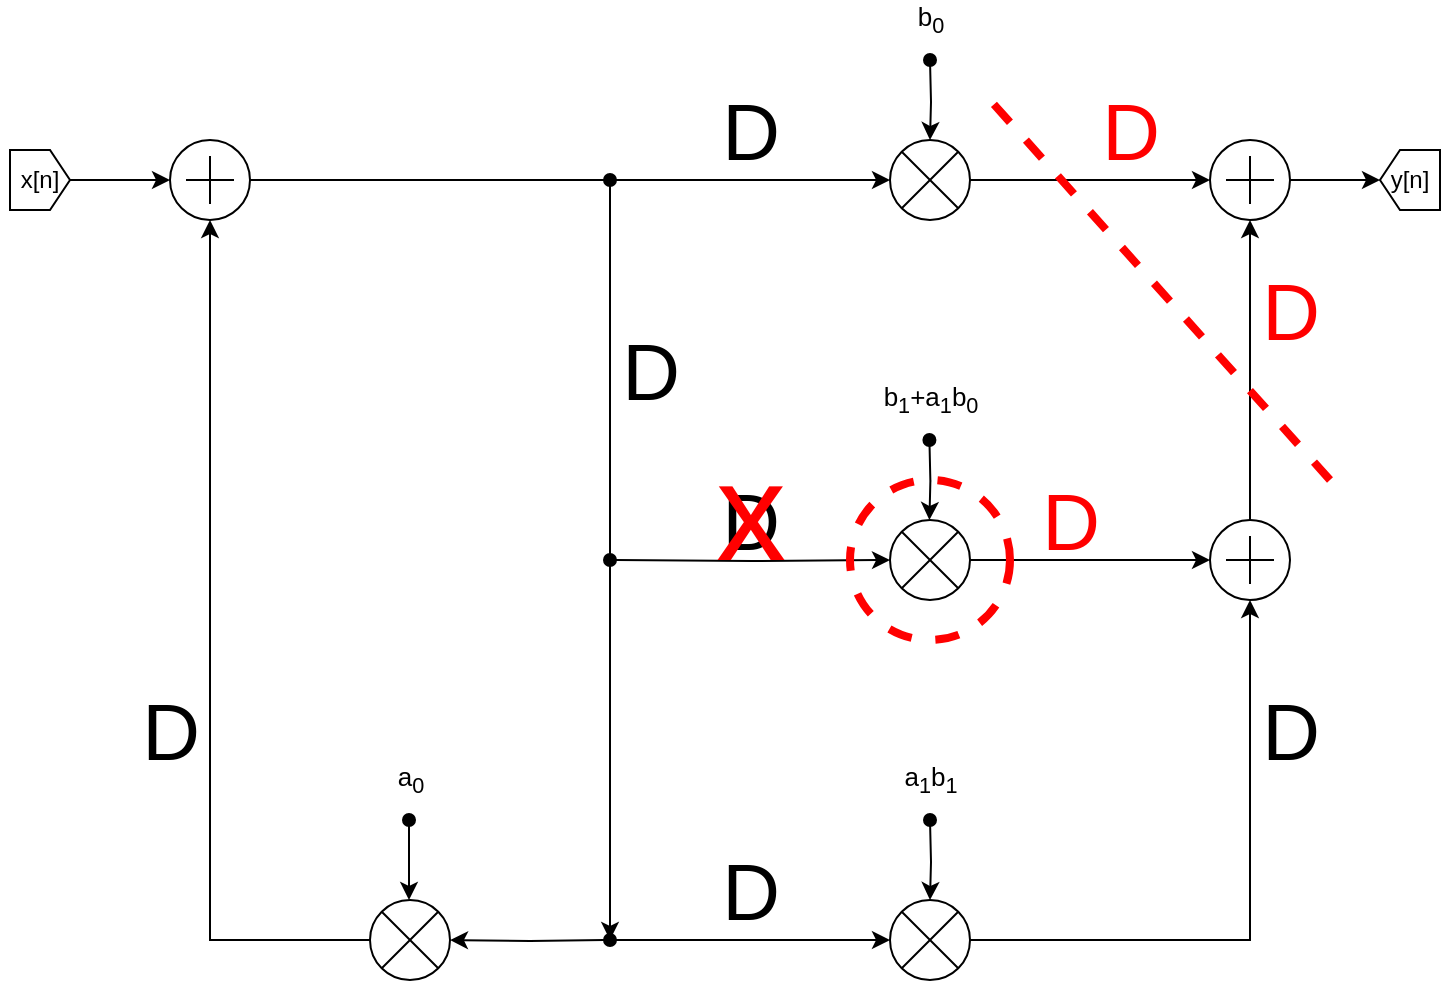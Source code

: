 <mxfile version="13.7.9" type="device"><diagram id="9C9626DIq6xRGf7IBnFi" name="Pagina-1"><mxGraphModel dx="905" dy="672" grid="1" gridSize="10" guides="1" tooltips="1" connect="1" arrows="1" fold="1" page="1" pageScale="1" pageWidth="827" pageHeight="1169" math="0" shadow="0"><root><mxCell id="0"/><mxCell id="1" parent="0"/><mxCell id="s7MW5YApltstBMUDPWMj-1" style="edgeStyle=orthogonalEdgeStyle;rounded=0;orthogonalLoop=1;jettySize=auto;html=1;entryX=0;entryY=0.5;entryDx=0;entryDy=0;entryPerimeter=0;" edge="1" parent="1" source="s7MW5YApltstBMUDPWMj-3" target="s7MW5YApltstBMUDPWMj-5"><mxGeometry relative="1" as="geometry"/></mxCell><mxCell id="s7MW5YApltstBMUDPWMj-2" style="edgeStyle=orthogonalEdgeStyle;rounded=0;orthogonalLoop=1;jettySize=auto;html=1;startArrow=oval;startFill=1;" edge="1" parent="1" target="s7MW5YApltstBMUDPWMj-3"><mxGeometry relative="1" as="geometry"><mxPoint x="470" y="80" as="sourcePoint"/></mxGeometry></mxCell><mxCell id="s7MW5YApltstBMUDPWMj-3" value="" style="verticalLabelPosition=bottom;shadow=0;dashed=0;align=center;html=1;verticalAlign=top;shape=mxgraph.electrical.abstract.multiplier;" vertex="1" parent="1"><mxGeometry x="450" y="120" width="40" height="40" as="geometry"/></mxCell><mxCell id="s7MW5YApltstBMUDPWMj-4" value="" style="edgeStyle=orthogonalEdgeStyle;rounded=0;orthogonalLoop=1;jettySize=auto;html=1;" edge="1" parent="1" source="s7MW5YApltstBMUDPWMj-5" target="s7MW5YApltstBMUDPWMj-10"><mxGeometry relative="1" as="geometry"/></mxCell><mxCell id="s7MW5YApltstBMUDPWMj-5" value="" style="verticalLabelPosition=bottom;shadow=0;dashed=0;align=center;html=1;verticalAlign=top;shape=mxgraph.electrical.abstract.summation_point;" vertex="1" parent="1"><mxGeometry x="610" y="120" width="40" height="40" as="geometry"/></mxCell><mxCell id="s7MW5YApltstBMUDPWMj-6" style="edgeStyle=orthogonalEdgeStyle;rounded=0;orthogonalLoop=1;jettySize=auto;html=1;entryX=0;entryY=0.5;entryDx=0;entryDy=0;entryPerimeter=0;" edge="1" parent="1" source="s7MW5YApltstBMUDPWMj-7" target="s7MW5YApltstBMUDPWMj-3"><mxGeometry relative="1" as="geometry"/></mxCell><mxCell id="s7MW5YApltstBMUDPWMj-7" value="" style="verticalLabelPosition=bottom;shadow=0;dashed=0;align=center;html=1;verticalAlign=top;shape=mxgraph.electrical.abstract.summation_point;" vertex="1" parent="1"><mxGeometry x="90" y="120" width="40" height="40" as="geometry"/></mxCell><mxCell id="s7MW5YApltstBMUDPWMj-8" value="" style="edgeStyle=orthogonalEdgeStyle;rounded=0;orthogonalLoop=1;jettySize=auto;html=1;" edge="1" parent="1" source="s7MW5YApltstBMUDPWMj-9" target="s7MW5YApltstBMUDPWMj-7"><mxGeometry relative="1" as="geometry"/></mxCell><mxCell id="s7MW5YApltstBMUDPWMj-9" value="" style="shape=mxgraph.arrows2.arrow;verticalLabelPosition=bottom;shadow=0;dashed=0;align=center;html=1;verticalAlign=top;strokeWidth=1;dy=0;dx=10;notch=0;" vertex="1" parent="1"><mxGeometry x="10" y="125" width="30" height="30" as="geometry"/></mxCell><mxCell id="s7MW5YApltstBMUDPWMj-10" value="" style="shape=mxgraph.arrows2.arrow;verticalLabelPosition=bottom;shadow=0;dashed=0;align=center;html=1;verticalAlign=top;strokeWidth=1;dy=0;dx=10;notch=0;direction=west;" vertex="1" parent="1"><mxGeometry x="695" y="125" width="30" height="30" as="geometry"/></mxCell><mxCell id="s7MW5YApltstBMUDPWMj-11" value="" style="edgeStyle=orthogonalEdgeStyle;rounded=0;orthogonalLoop=1;jettySize=auto;html=1;startArrow=oval;startFill=1;entryX=1;entryY=0.5;entryDx=0;entryDy=0;entryPerimeter=0;" edge="1" parent="1" target="s7MW5YApltstBMUDPWMj-24"><mxGeometry relative="1" as="geometry"><mxPoint x="310" y="520" as="sourcePoint"/><mxPoint x="245" y="520" as="targetPoint"/><Array as="points"/></mxGeometry></mxCell><mxCell id="s7MW5YApltstBMUDPWMj-12" value="" style="edgeStyle=orthogonalEdgeStyle;rounded=0;orthogonalLoop=1;jettySize=auto;html=1;entryX=0;entryY=0.5;entryDx=0;entryDy=0;entryPerimeter=0;" edge="1" parent="1" target="s7MW5YApltstBMUDPWMj-20"><mxGeometry relative="1" as="geometry"><mxPoint x="310" y="520" as="sourcePoint"/><mxPoint x="480" y="559.5" as="targetPoint"/><Array as="points"><mxPoint x="360" y="520"/><mxPoint x="360" y="520"/></Array></mxGeometry></mxCell><mxCell id="s7MW5YApltstBMUDPWMj-13" value="x[n]" style="text;html=1;strokeColor=none;fillColor=none;align=center;verticalAlign=middle;whiteSpace=wrap;rounded=0;" vertex="1" parent="1"><mxGeometry x="5" y="130" width="40" height="20" as="geometry"/></mxCell><mxCell id="s7MW5YApltstBMUDPWMj-14" value="y[n]" style="text;html=1;strokeColor=none;fillColor=none;align=center;verticalAlign=middle;whiteSpace=wrap;rounded=0;" vertex="1" parent="1"><mxGeometry x="690" y="130" width="40" height="20" as="geometry"/></mxCell><mxCell id="s7MW5YApltstBMUDPWMj-15" value="&lt;font style=&quot;font-size: 13px&quot;&gt;b&lt;sub&gt;0&lt;/sub&gt;&lt;/font&gt;" style="text;html=1;align=center;verticalAlign=middle;resizable=0;points=[];autosize=1;" vertex="1" parent="1"><mxGeometry x="455" y="50" width="30" height="20" as="geometry"/></mxCell><mxCell id="s7MW5YApltstBMUDPWMj-16" value="&lt;span style=&quot;font-size: 13px&quot;&gt;a&lt;sub&gt;1&lt;/sub&gt;b&lt;sub&gt;1&lt;/sub&gt;&lt;/span&gt;" style="text;html=1;align=center;verticalAlign=middle;resizable=0;points=[];autosize=1;" vertex="1" parent="1"><mxGeometry x="450" y="430" width="40" height="20" as="geometry"/></mxCell><mxCell id="s7MW5YApltstBMUDPWMj-17" value="&lt;span style=&quot;font-size: 13px&quot;&gt;a&lt;sub&gt;0&lt;/sub&gt;&lt;/span&gt;" style="text;html=1;align=center;verticalAlign=middle;resizable=0;points=[];autosize=1;" vertex="1" parent="1"><mxGeometry x="195" y="430" width="30" height="20" as="geometry"/></mxCell><mxCell id="s7MW5YApltstBMUDPWMj-18" style="edgeStyle=orthogonalEdgeStyle;rounded=0;orthogonalLoop=1;jettySize=auto;html=1;startArrow=oval;startFill=1;" edge="1" parent="1" target="s7MW5YApltstBMUDPWMj-20"><mxGeometry relative="1" as="geometry"><mxPoint x="470" y="460" as="sourcePoint"/></mxGeometry></mxCell><mxCell id="s7MW5YApltstBMUDPWMj-19" style="edgeStyle=orthogonalEdgeStyle;rounded=0;orthogonalLoop=1;jettySize=auto;html=1;entryX=0.5;entryY=1;entryDx=0;entryDy=0;entryPerimeter=0;startArrow=none;startFill=0;" edge="1" parent="1" source="s7MW5YApltstBMUDPWMj-20" target="s7MW5YApltstBMUDPWMj-27"><mxGeometry relative="1" as="geometry"/></mxCell><mxCell id="s7MW5YApltstBMUDPWMj-20" value="" style="verticalLabelPosition=bottom;shadow=0;dashed=0;align=center;html=1;verticalAlign=top;shape=mxgraph.electrical.abstract.multiplier;" vertex="1" parent="1"><mxGeometry x="450" y="500" width="40" height="40" as="geometry"/></mxCell><mxCell id="s7MW5YApltstBMUDPWMj-21" style="edgeStyle=orthogonalEdgeStyle;rounded=0;orthogonalLoop=1;jettySize=auto;html=1;startArrow=oval;startFill=1;" edge="1" parent="1"><mxGeometry relative="1" as="geometry"><mxPoint x="209.5" y="460" as="sourcePoint"/><mxPoint x="209.5" y="500" as="targetPoint"/><Array as="points"><mxPoint x="209.5" y="480"/><mxPoint x="209.5" y="480"/></Array></mxGeometry></mxCell><mxCell id="s7MW5YApltstBMUDPWMj-22" style="edgeStyle=orthogonalEdgeStyle;rounded=0;orthogonalLoop=1;jettySize=auto;html=1;startArrow=oval;startFill=1;" edge="1" parent="1"><mxGeometry relative="1" as="geometry"><mxPoint x="310" y="520" as="targetPoint"/><mxPoint x="310" y="140" as="sourcePoint"/></mxGeometry></mxCell><mxCell id="s7MW5YApltstBMUDPWMj-23" style="edgeStyle=orthogonalEdgeStyle;rounded=0;orthogonalLoop=1;jettySize=auto;html=1;entryX=0.5;entryY=1;entryDx=0;entryDy=0;entryPerimeter=0;" edge="1" parent="1" source="s7MW5YApltstBMUDPWMj-24" target="s7MW5YApltstBMUDPWMj-7"><mxGeometry relative="1" as="geometry"/></mxCell><mxCell id="s7MW5YApltstBMUDPWMj-24" value="" style="verticalLabelPosition=bottom;shadow=0;dashed=0;align=center;html=1;verticalAlign=top;shape=mxgraph.electrical.abstract.multiplier;" vertex="1" parent="1"><mxGeometry x="190" y="500" width="40" height="40" as="geometry"/></mxCell><mxCell id="s7MW5YApltstBMUDPWMj-25" style="edgeStyle=orthogonalEdgeStyle;rounded=0;orthogonalLoop=1;jettySize=auto;html=1;startArrow=none;startFill=0;" edge="1" parent="1" source="s7MW5YApltstBMUDPWMj-30" target="s7MW5YApltstBMUDPWMj-27"><mxGeometry relative="1" as="geometry"><mxPoint x="290" y="330" as="sourcePoint"/></mxGeometry></mxCell><mxCell id="s7MW5YApltstBMUDPWMj-26" style="edgeStyle=orthogonalEdgeStyle;rounded=0;orthogonalLoop=1;jettySize=auto;html=1;entryX=0.5;entryY=1;entryDx=0;entryDy=0;entryPerimeter=0;startArrow=none;startFill=0;" edge="1" parent="1" source="s7MW5YApltstBMUDPWMj-27" target="s7MW5YApltstBMUDPWMj-5"><mxGeometry relative="1" as="geometry"/></mxCell><mxCell id="s7MW5YApltstBMUDPWMj-27" value="" style="verticalLabelPosition=bottom;shadow=0;dashed=0;align=center;html=1;verticalAlign=top;shape=mxgraph.electrical.abstract.summation_point;" vertex="1" parent="1"><mxGeometry x="610" y="310" width="40" height="40" as="geometry"/></mxCell><mxCell id="s7MW5YApltstBMUDPWMj-28" style="edgeStyle=orthogonalEdgeStyle;rounded=0;orthogonalLoop=1;jettySize=auto;html=1;startArrow=oval;startFill=1;" edge="1" parent="1" target="s7MW5YApltstBMUDPWMj-30"><mxGeometry relative="1" as="geometry"><mxPoint x="630" y="330" as="targetPoint"/><mxPoint x="310" y="330" as="sourcePoint"/></mxGeometry></mxCell><mxCell id="s7MW5YApltstBMUDPWMj-29" value="" style="group;strokeWidth=3;" vertex="1" connectable="0" parent="1"><mxGeometry x="450" y="270" width="80" height="110" as="geometry"/></mxCell><mxCell id="s7MW5YApltstBMUDPWMj-30" value="" style="verticalLabelPosition=bottom;shadow=0;dashed=0;align=center;html=1;verticalAlign=top;shape=mxgraph.electrical.abstract.multiplier;" vertex="1" parent="s7MW5YApltstBMUDPWMj-29"><mxGeometry y="40" width="40" height="40" as="geometry"/></mxCell><mxCell id="s7MW5YApltstBMUDPWMj-31" style="edgeStyle=orthogonalEdgeStyle;rounded=0;orthogonalLoop=1;jettySize=auto;html=1;startArrow=oval;startFill=1;" edge="1" parent="s7MW5YApltstBMUDPWMj-29"><mxGeometry relative="1" as="geometry"><mxPoint x="19.71" as="sourcePoint"/><mxPoint x="19.71" y="40" as="targetPoint"/></mxGeometry></mxCell><mxCell id="s7MW5YApltstBMUDPWMj-40" value="" style="ellipse;whiteSpace=wrap;html=1;aspect=fixed;fillColor=none;dashed=1;strokeColor=#FF0000;strokeWidth=4;" vertex="1" parent="s7MW5YApltstBMUDPWMj-29"><mxGeometry x="-20" y="20" width="80" height="80" as="geometry"/></mxCell><mxCell id="s7MW5YApltstBMUDPWMj-32" value="&lt;font style=&quot;font-size: 13px&quot;&gt;b&lt;sub&gt;1&lt;/sub&gt;+a&lt;sub&gt;1&lt;/sub&gt;b&lt;sub&gt;0&lt;/sub&gt;&lt;/font&gt;" style="text;html=1;align=center;verticalAlign=middle;resizable=0;points=[];autosize=1;" vertex="1" parent="1"><mxGeometry x="440" y="240" width="60" height="20" as="geometry"/></mxCell><mxCell id="s7MW5YApltstBMUDPWMj-33" value="&lt;font style=&quot;font-size: 40px&quot;&gt;D&lt;/font&gt;" style="text;html=1;align=center;verticalAlign=middle;resizable=0;points=[];autosize=1;" vertex="1" parent="1"><mxGeometry x="310" y="220" width="40" height="30" as="geometry"/></mxCell><mxCell id="s7MW5YApltstBMUDPWMj-34" value="" style="endArrow=none;dashed=1;html=1;strokeWidth=4;fontColor=#FF0000;strokeColor=#FF0000;" edge="1" parent="1"><mxGeometry width="50" height="50" relative="1" as="geometry"><mxPoint x="670" y="290" as="sourcePoint"/><mxPoint x="500" y="100" as="targetPoint"/></mxGeometry></mxCell><mxCell id="s7MW5YApltstBMUDPWMj-35" value="&lt;font style=&quot;font-size: 40px&quot;&gt;D&lt;/font&gt;" style="text;html=1;align=center;verticalAlign=middle;resizable=0;points=[];autosize=1;fontColor=#FF0000;" vertex="1" parent="1"><mxGeometry x="630" y="190" width="40" height="30" as="geometry"/></mxCell><mxCell id="s7MW5YApltstBMUDPWMj-36" value="&lt;font style=&quot;font-size: 40px&quot;&gt;D&lt;/font&gt;" style="text;html=1;align=center;verticalAlign=middle;resizable=0;points=[];autosize=1;fontColor=#FF0000;" vertex="1" parent="1"><mxGeometry x="550" y="100" width="40" height="30" as="geometry"/></mxCell><mxCell id="s7MW5YApltstBMUDPWMj-37" value="&lt;font style=&quot;font-size: 40px&quot;&gt;D&lt;/font&gt;" style="text;html=1;align=center;verticalAlign=middle;resizable=0;points=[];autosize=1;" vertex="1" parent="1"><mxGeometry x="70" y="400" width="40" height="30" as="geometry"/></mxCell><mxCell id="s7MW5YApltstBMUDPWMj-38" value="&lt;font style=&quot;font-size: 40px&quot;&gt;D&lt;/font&gt;" style="text;html=1;align=center;verticalAlign=middle;resizable=0;points=[];autosize=1;fontColor=#FF0000;" vertex="1" parent="1"><mxGeometry x="520" y="295" width="40" height="30" as="geometry"/></mxCell><mxCell id="s7MW5YApltstBMUDPWMj-39" value="&lt;font style=&quot;font-size: 40px&quot;&gt;D&lt;/font&gt;" style="text;html=1;align=center;verticalAlign=middle;resizable=0;points=[];autosize=1;" vertex="1" parent="1"><mxGeometry x="630" y="400" width="40" height="30" as="geometry"/></mxCell><mxCell id="s7MW5YApltstBMUDPWMj-41" value="&lt;font style=&quot;font-size: 40px&quot;&gt;D&lt;/font&gt;" style="text;html=1;align=center;verticalAlign=middle;resizable=0;points=[];autosize=1;" vertex="1" parent="1"><mxGeometry x="360" y="100" width="40" height="30" as="geometry"/></mxCell><mxCell id="s7MW5YApltstBMUDPWMj-42" value="&lt;font style=&quot;font-size: 40px&quot;&gt;D&lt;/font&gt;" style="text;html=1;align=center;verticalAlign=middle;resizable=0;points=[];autosize=1;" vertex="1" parent="1"><mxGeometry x="360" y="295" width="40" height="30" as="geometry"/></mxCell><mxCell id="s7MW5YApltstBMUDPWMj-43" value="&lt;font style=&quot;font-size: 40px&quot;&gt;D&lt;/font&gt;" style="text;html=1;align=center;verticalAlign=middle;resizable=0;points=[];autosize=1;" vertex="1" parent="1"><mxGeometry x="360" y="480" width="40" height="30" as="geometry"/></mxCell><mxCell id="s7MW5YApltstBMUDPWMj-44" value="&lt;font color=&quot;#ff0000&quot; style=&quot;font-size: 70px;&quot;&gt;x&lt;/font&gt;" style="text;html=1;align=center;verticalAlign=middle;resizable=0;points=[];autosize=1;fontSize=70;" vertex="1" parent="1"><mxGeometry x="355" y="260" width="50" height="90" as="geometry"/></mxCell></root></mxGraphModel></diagram></mxfile>